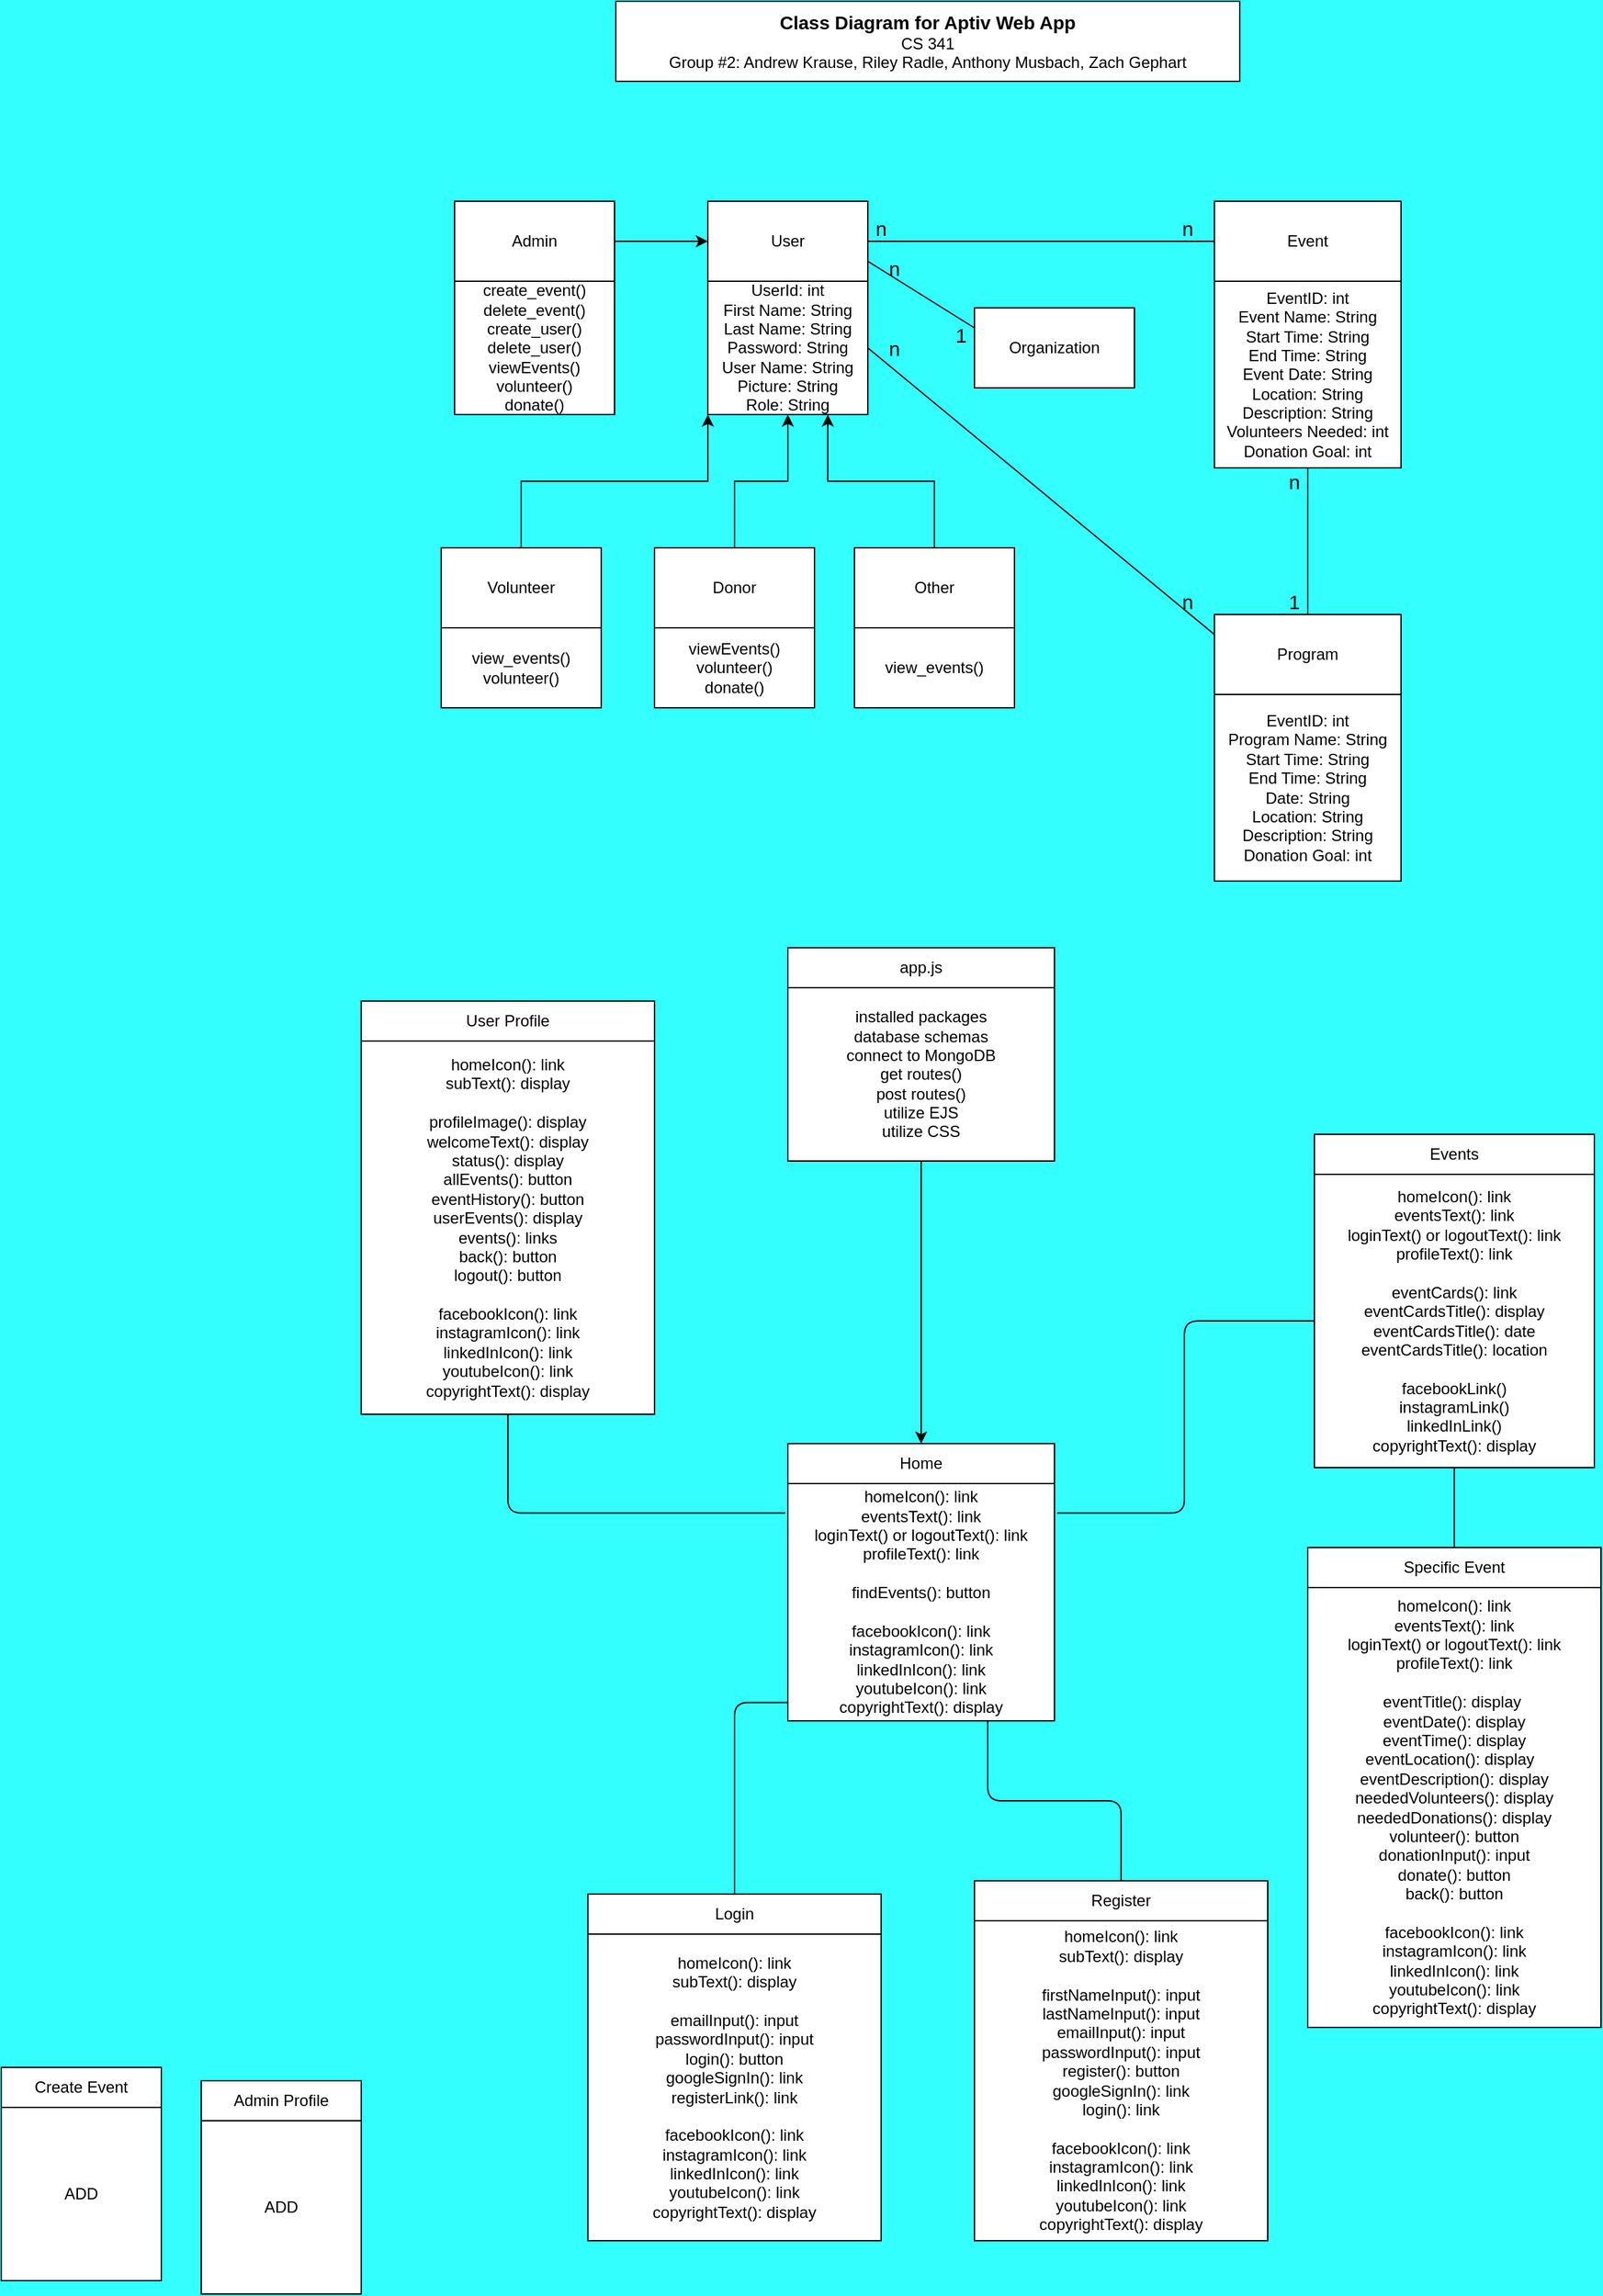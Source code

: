<mxfile version="15.6.2" type="github">
  <diagram id="sUT08qioEKnFUg04Lj_r" name="Page-1">
    <mxGraphModel dx="2242" dy="1028" grid="1" gridSize="10" guides="1" tooltips="1" connect="1" arrows="1" fold="1" page="1" pageScale="1" pageWidth="850" pageHeight="1100" background="#33FFFF" math="0" shadow="0">
      <root>
        <mxCell id="0" />
        <mxCell id="1" parent="0" />
        <mxCell id="2" value="User" style="rounded=0;whiteSpace=wrap;html=1;" parent="1" vertex="1">
          <mxGeometry x="260" y="180" width="120" height="60" as="geometry" />
        </mxCell>
        <mxCell id="3" value="UserId: int&lt;br&gt;First Name: String&lt;br&gt;Last Name: String&lt;br&gt;Password: String&lt;br&gt;User Name: String&lt;br&gt;Picture: String&lt;br&gt;Role: String" style="rounded=0;whiteSpace=wrap;html=1;" parent="1" vertex="1">
          <mxGeometry x="260" y="240" width="120" height="100" as="geometry" />
        </mxCell>
        <mxCell id="10" style="edgeStyle=orthogonalEdgeStyle;rounded=0;orthogonalLoop=1;jettySize=auto;html=1;exitX=0.5;exitY=0;exitDx=0;exitDy=0;entryX=0;entryY=1;entryDx=0;entryDy=0;" parent="1" source="4" target="3" edge="1">
          <mxGeometry relative="1" as="geometry" />
        </mxCell>
        <mxCell id="4" value="Volunteer" style="rounded=0;whiteSpace=wrap;html=1;" parent="1" vertex="1">
          <mxGeometry x="60" y="440" width="120" height="60" as="geometry" />
        </mxCell>
        <mxCell id="11" style="edgeStyle=orthogonalEdgeStyle;rounded=0;orthogonalLoop=1;jettySize=auto;html=1;exitX=0.5;exitY=0;exitDx=0;exitDy=0;entryX=0.5;entryY=1;entryDx=0;entryDy=0;" parent="1" source="5" target="3" edge="1">
          <mxGeometry relative="1" as="geometry">
            <mxPoint x="190" y="360" as="targetPoint" />
          </mxGeometry>
        </mxCell>
        <mxCell id="5" value="Donor" style="rounded=0;whiteSpace=wrap;html=1;" parent="1" vertex="1">
          <mxGeometry x="220" y="440" width="120" height="60" as="geometry" />
        </mxCell>
        <mxCell id="12" style="edgeStyle=orthogonalEdgeStyle;rounded=0;orthogonalLoop=1;jettySize=auto;html=1;exitX=0.5;exitY=0;exitDx=0;exitDy=0;entryX=0.75;entryY=1;entryDx=0;entryDy=0;" parent="1" source="6" target="3" edge="1">
          <mxGeometry relative="1" as="geometry" />
        </mxCell>
        <mxCell id="6" value="Other" style="rounded=0;whiteSpace=wrap;html=1;" parent="1" vertex="1">
          <mxGeometry x="370" y="440" width="120" height="60" as="geometry" />
        </mxCell>
        <mxCell id="7" value="view_events()" style="rounded=0;whiteSpace=wrap;html=1;" parent="1" vertex="1">
          <mxGeometry x="370" y="500" width="120" height="60" as="geometry" />
        </mxCell>
        <mxCell id="8" value="viewEvents()&lt;br&gt;volunteer()&lt;br&gt;donate()" style="rounded=0;whiteSpace=wrap;html=1;" parent="1" vertex="1">
          <mxGeometry x="220" y="500" width="120" height="60" as="geometry" />
        </mxCell>
        <mxCell id="9" value="view_events()&lt;br&gt;volunteer()" style="rounded=0;whiteSpace=wrap;html=1;" parent="1" vertex="1">
          <mxGeometry x="60" y="500" width="120" height="60" as="geometry" />
        </mxCell>
        <mxCell id="15" style="edgeStyle=orthogonalEdgeStyle;rounded=0;orthogonalLoop=1;jettySize=auto;html=1;exitX=1;exitY=0.5;exitDx=0;exitDy=0;entryX=0;entryY=0.5;entryDx=0;entryDy=0;" parent="1" source="13" target="2" edge="1">
          <mxGeometry relative="1" as="geometry" />
        </mxCell>
        <mxCell id="13" value="Admin" style="rounded=0;whiteSpace=wrap;html=1;" parent="1" vertex="1">
          <mxGeometry x="70" y="180" width="120" height="60" as="geometry" />
        </mxCell>
        <mxCell id="14" value="create_event()&lt;br&gt;delete_event()&lt;br&gt;create_user()&lt;br&gt;delete_user()&lt;br&gt;viewEvents()&lt;br&gt;volunteer()&lt;br&gt;donate()" style="rounded=0;whiteSpace=wrap;html=1;" parent="1" vertex="1">
          <mxGeometry x="70" y="240" width="120" height="100" as="geometry" />
        </mxCell>
        <mxCell id="16" value="Event" style="rounded=0;whiteSpace=wrap;html=1;" parent="1" vertex="1">
          <mxGeometry x="640" y="180" width="140" height="60" as="geometry" />
        </mxCell>
        <mxCell id="17" value="Program" style="rounded=0;whiteSpace=wrap;html=1;" parent="1" vertex="1">
          <mxGeometry x="640" y="490" width="140" height="60" as="geometry" />
        </mxCell>
        <mxCell id="18" value="Organization" style="rounded=0;whiteSpace=wrap;html=1;" parent="1" vertex="1">
          <mxGeometry x="460" y="260" width="120" height="60" as="geometry" />
        </mxCell>
        <mxCell id="19" value="EventID: int&lt;br&gt;Event Name: String&lt;br&gt;Start Time: String&lt;br&gt;End Time: String&lt;br&gt;Event Date: String&lt;br&gt;Location: String&lt;br&gt;Description: String&lt;br&gt;Volunteers Needed: int&lt;br&gt;Donation Goal: int" style="rounded=0;whiteSpace=wrap;html=1;" parent="1" vertex="1">
          <mxGeometry x="640" y="240" width="140" height="140" as="geometry" />
        </mxCell>
        <mxCell id="20" value="" style="endArrow=none;html=1;exitX=1;exitY=0.5;exitDx=0;exitDy=0;entryX=0;entryY=0.5;entryDx=0;entryDy=0;" parent="1" source="2" target="16" edge="1">
          <mxGeometry width="50" height="50" relative="1" as="geometry">
            <mxPoint x="400" y="235" as="sourcePoint" />
            <mxPoint x="450" y="185" as="targetPoint" />
          </mxGeometry>
        </mxCell>
        <mxCell id="21" value="EventID: int&lt;br&gt;Program Name: String&lt;br&gt;Start Time: String&lt;br&gt;End Time: String&lt;br&gt;Date: String&lt;br&gt;Location: String&lt;br&gt;Description: String&lt;br&gt;Donation Goal: int" style="rounded=0;whiteSpace=wrap;html=1;" parent="1" vertex="1">
          <mxGeometry x="640" y="550" width="140" height="140" as="geometry" />
        </mxCell>
        <mxCell id="22" value="" style="endArrow=none;html=1;entryX=0;entryY=0.25;entryDx=0;entryDy=0;exitX=1;exitY=0.5;exitDx=0;exitDy=0;" parent="1" source="3" target="17" edge="1">
          <mxGeometry width="50" height="50" relative="1" as="geometry">
            <mxPoint x="450" y="380" as="sourcePoint" />
            <mxPoint x="500" y="330" as="targetPoint" />
          </mxGeometry>
        </mxCell>
        <mxCell id="23" value="" style="endArrow=none;html=1;entryX=0.5;entryY=1;entryDx=0;entryDy=0;exitX=0.5;exitY=0;exitDx=0;exitDy=0;" parent="1" source="17" target="19" edge="1">
          <mxGeometry width="50" height="50" relative="1" as="geometry">
            <mxPoint x="450" y="380" as="sourcePoint" />
            <mxPoint x="500" y="330" as="targetPoint" />
          </mxGeometry>
        </mxCell>
        <mxCell id="24" value="&lt;font style=&quot;font-size: 15px&quot;&gt;n&lt;/font&gt;" style="text;html=1;strokeColor=none;fillColor=none;align=center;verticalAlign=middle;whiteSpace=wrap;rounded=0;" parent="1" vertex="1">
          <mxGeometry x="600" y="470" width="40" height="20" as="geometry" />
        </mxCell>
        <mxCell id="25" value="&lt;span style=&quot;font-size: 15px&quot;&gt;1&lt;/span&gt;" style="text;html=1;strokeColor=none;fillColor=none;align=center;verticalAlign=middle;whiteSpace=wrap;rounded=0;" parent="1" vertex="1">
          <mxGeometry x="680" y="470" width="40" height="20" as="geometry" />
        </mxCell>
        <mxCell id="28" value="&lt;font style=&quot;font-size: 15px&quot;&gt;n&lt;/font&gt;" style="text;html=1;strokeColor=none;fillColor=none;align=center;verticalAlign=middle;whiteSpace=wrap;rounded=0;" parent="1" vertex="1">
          <mxGeometry x="680" y="380" width="40" height="20" as="geometry" />
        </mxCell>
        <mxCell id="29" value="&lt;font style=&quot;font-size: 15px&quot;&gt;n&lt;/font&gt;" style="text;html=1;strokeColor=none;fillColor=none;align=center;verticalAlign=middle;whiteSpace=wrap;rounded=0;" parent="1" vertex="1">
          <mxGeometry x="600" y="190" width="40" height="20" as="geometry" />
        </mxCell>
        <mxCell id="30" value="&lt;font style=&quot;font-size: 15px&quot;&gt;n&lt;/font&gt;" style="text;html=1;strokeColor=none;fillColor=none;align=center;verticalAlign=middle;whiteSpace=wrap;rounded=0;" parent="1" vertex="1">
          <mxGeometry x="380" y="280" width="40" height="20" as="geometry" />
        </mxCell>
        <mxCell id="31" value="&lt;font style=&quot;font-size: 15px&quot;&gt;n&lt;/font&gt;" style="text;html=1;strokeColor=none;fillColor=none;align=center;verticalAlign=middle;whiteSpace=wrap;rounded=0;" parent="1" vertex="1">
          <mxGeometry x="370" y="190" width="40" height="20" as="geometry" />
        </mxCell>
        <mxCell id="34" value="" style="endArrow=none;html=1;exitX=1;exitY=0.75;exitDx=0;exitDy=0;entryX=0;entryY=0.25;entryDx=0;entryDy=0;" parent="1" source="2" target="18" edge="1">
          <mxGeometry width="50" height="50" relative="1" as="geometry">
            <mxPoint x="390" y="260" as="sourcePoint" />
            <mxPoint x="440" y="210" as="targetPoint" />
          </mxGeometry>
        </mxCell>
        <mxCell id="35" value="&lt;font style=&quot;font-size: 15px&quot;&gt;n&lt;/font&gt;" style="text;html=1;strokeColor=none;fillColor=none;align=center;verticalAlign=middle;whiteSpace=wrap;rounded=0;" parent="1" vertex="1">
          <mxGeometry x="380" y="220" width="40" height="20" as="geometry" />
        </mxCell>
        <mxCell id="36" value="&lt;span style=&quot;font-size: 15px&quot;&gt;1&lt;/span&gt;" style="text;html=1;strokeColor=none;fillColor=none;align=center;verticalAlign=middle;whiteSpace=wrap;rounded=0;" parent="1" vertex="1">
          <mxGeometry x="430" y="270" width="40" height="20" as="geometry" />
        </mxCell>
        <mxCell id="qMAaSZyBrxotYyfBj_Sa-47" style="edgeStyle=orthogonalEdgeStyle;rounded=0;orthogonalLoop=1;jettySize=auto;html=1;" edge="1" parent="1" source="qMAaSZyBrxotYyfBj_Sa-42" target="qMAaSZyBrxotYyfBj_Sa-43">
          <mxGeometry relative="1" as="geometry" />
        </mxCell>
        <mxCell id="qMAaSZyBrxotYyfBj_Sa-42" value="Home" style="rounded=0;whiteSpace=wrap;html=1;" vertex="1" parent="1">
          <mxGeometry x="320" y="1112" width="200" height="30" as="geometry" />
        </mxCell>
        <mxCell id="qMAaSZyBrxotYyfBj_Sa-43" value="homeIcon(): link&lt;br&gt;eventsText(): link&lt;br&gt;loginText() or logoutText(): link&lt;br&gt;profileText(): link&lt;br&gt;&lt;br&gt;findEvents(): button&lt;br&gt;&lt;br&gt;facebookIcon(): link&lt;br&gt;instagramIcon(): link&lt;br&gt;linkedInIcon(): link&lt;br&gt;youtubeIcon(): link&lt;br&gt;copyrightText(): display" style="rounded=0;whiteSpace=wrap;html=1;" vertex="1" parent="1">
          <mxGeometry x="320" y="1142" width="200" height="178" as="geometry" />
        </mxCell>
        <mxCell id="qMAaSZyBrxotYyfBj_Sa-45" value="Events" style="rounded=0;whiteSpace=wrap;html=1;" vertex="1" parent="1">
          <mxGeometry x="715" y="880" width="210" height="30" as="geometry" />
        </mxCell>
        <mxCell id="qMAaSZyBrxotYyfBj_Sa-46" value="homeIcon(): link&lt;br&gt;eventsText(): link&lt;br&gt;loginText() or logoutText(): link&lt;br&gt;profileText(): link&lt;br&gt;&lt;br&gt;eventCards(): link&lt;br&gt;eventCardsTitle(): display&lt;br&gt;eventCardsTitle(): date&lt;br&gt;eventCardsTitle(): location&lt;br&gt;&lt;br&gt;facebookLink()&lt;br&gt;instagramLink()&lt;br&gt;linkedInLink()&lt;br&gt;copyrightText(): display" style="rounded=0;whiteSpace=wrap;html=1;" vertex="1" parent="1">
          <mxGeometry x="715" y="910" width="210" height="220" as="geometry" />
        </mxCell>
        <mxCell id="qMAaSZyBrxotYyfBj_Sa-50" value="&lt;font style=&quot;font-size: 14px&quot;&gt;&lt;b&gt;Class Diagram for Aptiv Web App&lt;/b&gt;&lt;/font&gt;&lt;br&gt;CS 341&lt;br&gt;Group #2: Andrew Krause, Riley Radle, Anthony Musbach, Zach Gephart" style="rounded=0;whiteSpace=wrap;html=1;" vertex="1" parent="1">
          <mxGeometry x="191" y="30" width="468" height="60" as="geometry" />
        </mxCell>
        <mxCell id="qMAaSZyBrxotYyfBj_Sa-52" value="Admin Profile" style="rounded=0;whiteSpace=wrap;html=1;" vertex="1" parent="1">
          <mxGeometry x="-120" y="1590" width="120" height="30" as="geometry" />
        </mxCell>
        <mxCell id="qMAaSZyBrxotYyfBj_Sa-53" value="ADD" style="rounded=0;whiteSpace=wrap;html=1;" vertex="1" parent="1">
          <mxGeometry x="-120" y="1620" width="120" height="130" as="geometry" />
        </mxCell>
        <mxCell id="qMAaSZyBrxotYyfBj_Sa-56" value="Specific Event" style="rounded=0;whiteSpace=wrap;html=1;fontStyle=0" vertex="1" parent="1">
          <mxGeometry x="710" y="1190" width="220" height="30" as="geometry" />
        </mxCell>
        <mxCell id="qMAaSZyBrxotYyfBj_Sa-57" value="homeIcon(): link&lt;br&gt;eventsText(): link&lt;br&gt;loginText() or logoutText(): link&lt;br&gt;profileText(): link&lt;br&gt;&lt;br&gt;eventTitle(): display&amp;nbsp;&lt;br&gt;eventDate(): display&lt;br&gt;eventTime(): display&lt;br&gt;eventLocation(): display&amp;nbsp;&amp;nbsp;&lt;br&gt;eventDescription(): display&lt;br&gt;neededVolunteers(): display&lt;br&gt;neededDonations(): display&lt;br&gt;volunteer(): button&lt;br&gt;donationInput(): input&lt;br&gt;donate(): button&lt;br&gt;back(): button&lt;br&gt;&lt;br&gt;facebookIcon(): link&lt;br&gt;instagramIcon(): link&lt;br&gt;linkedInIcon(): link&lt;br&gt;youtubeIcon(): link&lt;br&gt;copyrightText(): display" style="rounded=0;whiteSpace=wrap;html=1;fontStyle=0" vertex="1" parent="1">
          <mxGeometry x="710" y="1220" width="220" height="330" as="geometry" />
        </mxCell>
        <mxCell id="qMAaSZyBrxotYyfBj_Sa-64" style="edgeStyle=orthogonalEdgeStyle;rounded=0;orthogonalLoop=1;jettySize=auto;html=1;exitX=1;exitY=0.75;exitDx=0;exitDy=0;entryX=0.917;entryY=-0.053;entryDx=0;entryDy=0;entryPerimeter=0;" edge="1" parent="1" source="qMAaSZyBrxotYyfBj_Sa-62" target="qMAaSZyBrxotYyfBj_Sa-63">
          <mxGeometry relative="1" as="geometry" />
        </mxCell>
        <mxCell id="qMAaSZyBrxotYyfBj_Sa-62" value="Create Event" style="rounded=0;whiteSpace=wrap;html=1;" vertex="1" parent="1">
          <mxGeometry x="-270" y="1580" width="120" height="30" as="geometry" />
        </mxCell>
        <mxCell id="qMAaSZyBrxotYyfBj_Sa-63" value="ADD" style="rounded=0;whiteSpace=wrap;html=1;" vertex="1" parent="1">
          <mxGeometry x="-270" y="1610" width="120" height="130" as="geometry" />
        </mxCell>
        <mxCell id="qMAaSZyBrxotYyfBj_Sa-70" value="" style="endArrow=none;html=1;rounded=1;entryX=0.5;entryY=1;entryDx=0;entryDy=0;exitX=0.5;exitY=0;exitDx=0;exitDy=0;" edge="1" parent="1" source="qMAaSZyBrxotYyfBj_Sa-56" target="qMAaSZyBrxotYyfBj_Sa-46">
          <mxGeometry width="50" height="50" relative="1" as="geometry">
            <mxPoint x="820" y="1200" as="sourcePoint" />
            <mxPoint x="790" y="1170" as="targetPoint" />
          </mxGeometry>
        </mxCell>
        <mxCell id="qMAaSZyBrxotYyfBj_Sa-72" value="app.js" style="rounded=0;whiteSpace=wrap;html=1;" vertex="1" parent="1">
          <mxGeometry x="320" y="740" width="200" height="30" as="geometry" />
        </mxCell>
        <mxCell id="qMAaSZyBrxotYyfBj_Sa-73" value="installed packages&lt;br&gt;database schemas&lt;br&gt;connect to MongoDB&lt;br&gt;get routes()&lt;br&gt;post routes()&lt;br&gt;utilize EJS&lt;br&gt;utilize CSS" style="rounded=0;whiteSpace=wrap;html=1;" vertex="1" parent="1">
          <mxGeometry x="320" y="770" width="200" height="130" as="geometry" />
        </mxCell>
        <mxCell id="qMAaSZyBrxotYyfBj_Sa-74" value="" style="endArrow=classic;html=1;rounded=1;exitX=0.5;exitY=1;exitDx=0;exitDy=0;" edge="1" parent="1" source="qMAaSZyBrxotYyfBj_Sa-73" target="qMAaSZyBrxotYyfBj_Sa-42">
          <mxGeometry width="50" height="50" relative="1" as="geometry">
            <mxPoint x="380" y="930" as="sourcePoint" />
            <mxPoint x="419" y="1110" as="targetPoint" />
          </mxGeometry>
        </mxCell>
        <mxCell id="qMAaSZyBrxotYyfBj_Sa-75" value="Login" style="rounded=0;whiteSpace=wrap;html=1;" vertex="1" parent="1">
          <mxGeometry x="170" y="1450" width="220" height="30" as="geometry" />
        </mxCell>
        <mxCell id="qMAaSZyBrxotYyfBj_Sa-76" value="homeIcon(): link&lt;br&gt;subText(): display&lt;br&gt;&lt;br&gt;emailInput(): input&lt;br&gt;passwordInput(): input&lt;br&gt;login(): button&lt;br&gt;googleSignIn(): link&lt;br&gt;registerLink(): link&lt;br&gt;&lt;br&gt;facebookIcon(): link&lt;br&gt;instagramIcon(): link&lt;br&gt;linkedInIcon(): link&lt;br&gt;youtubeIcon(): link&lt;br&gt;copyrightText(): display" style="rounded=0;whiteSpace=wrap;html=1;" vertex="1" parent="1">
          <mxGeometry x="170" y="1480" width="220" height="230" as="geometry" />
        </mxCell>
        <mxCell id="qMAaSZyBrxotYyfBj_Sa-77" value="Register" style="rounded=0;whiteSpace=wrap;html=1;" vertex="1" parent="1">
          <mxGeometry x="460" y="1440" width="220" height="30" as="geometry" />
        </mxCell>
        <mxCell id="qMAaSZyBrxotYyfBj_Sa-78" value="homeIcon(): link&lt;br&gt;subText(): display&lt;br&gt;&lt;br&gt;firstNameInput(): input&lt;br&gt;lastNameInput(): input&lt;br&gt;emailInput(): input&lt;br&gt;passwordInput(): input&lt;br&gt;register(): button&lt;br&gt;googleSignIn(): link&lt;br&gt;login(): link&lt;br&gt;&lt;br&gt;facebookIcon(): link&lt;br&gt;instagramIcon(): link&lt;br&gt;linkedInIcon(): link&lt;br&gt;youtubeIcon(): link&lt;br&gt;copyrightText(): display" style="rounded=0;whiteSpace=wrap;html=1;" vertex="1" parent="1">
          <mxGeometry x="460" y="1470" width="220" height="240" as="geometry" />
        </mxCell>
        <mxCell id="qMAaSZyBrxotYyfBj_Sa-79" value="" style="endArrow=none;html=1;rounded=1;entryX=0;entryY=0.5;entryDx=0;entryDy=0;edgeStyle=orthogonalEdgeStyle;exitX=1.01;exitY=0.124;exitDx=0;exitDy=0;exitPerimeter=0;" edge="1" parent="1" source="qMAaSZyBrxotYyfBj_Sa-43" target="qMAaSZyBrxotYyfBj_Sa-46">
          <mxGeometry width="50" height="50" relative="1" as="geometry">
            <mxPoint x="530" y="1020" as="sourcePoint" />
            <mxPoint x="640" y="990" as="targetPoint" />
          </mxGeometry>
        </mxCell>
        <mxCell id="qMAaSZyBrxotYyfBj_Sa-80" value="" style="endArrow=none;html=1;rounded=1;entryX=0.5;entryY=0;entryDx=0;entryDy=0;edgeStyle=orthogonalEdgeStyle;exitX=0.75;exitY=1;exitDx=0;exitDy=0;" edge="1" parent="1" source="qMAaSZyBrxotYyfBj_Sa-43" target="qMAaSZyBrxotYyfBj_Sa-77">
          <mxGeometry width="50" height="50" relative="1" as="geometry">
            <mxPoint x="160" y="1589.872" as="sourcePoint" />
            <mxPoint x="353" y="1435.8" as="targetPoint" />
          </mxGeometry>
        </mxCell>
        <mxCell id="qMAaSZyBrxotYyfBj_Sa-81" value="" style="endArrow=none;html=1;rounded=1;edgeStyle=orthogonalEdgeStyle;exitX=0;exitY=0.923;exitDx=0;exitDy=0;exitPerimeter=0;entryX=0.5;entryY=0;entryDx=0;entryDy=0;" edge="1" parent="1" source="qMAaSZyBrxotYyfBj_Sa-43" target="qMAaSZyBrxotYyfBj_Sa-75">
          <mxGeometry width="50" height="50" relative="1" as="geometry">
            <mxPoint x="180" y="1330" as="sourcePoint" />
            <mxPoint x="280" y="1610" as="targetPoint" />
          </mxGeometry>
        </mxCell>
        <mxCell id="qMAaSZyBrxotYyfBj_Sa-82" value="User Profile" style="rounded=0;whiteSpace=wrap;html=1;" vertex="1" parent="1">
          <mxGeometry y="780" width="220" height="30" as="geometry" />
        </mxCell>
        <mxCell id="qMAaSZyBrxotYyfBj_Sa-83" value="homeIcon(): link&lt;br&gt;subText(): display&lt;br&gt;&lt;br&gt;profileImage(): display&lt;br&gt;welcomeText(): display&lt;br&gt;status(): display&lt;br&gt;allEvents(): button&lt;br&gt;eventHistory(): button&lt;br&gt;userEvents(): display&lt;br&gt;events(): links&lt;br&gt;back(): button&lt;br&gt;logout(): button&lt;br&gt;&lt;br&gt;facebookIcon(): link&lt;br&gt;instagramIcon(): link&lt;br&gt;linkedInIcon(): link&lt;br&gt;youtubeIcon(): link&lt;br&gt;copyrightText(): display" style="rounded=0;whiteSpace=wrap;html=1;" vertex="1" parent="1">
          <mxGeometry y="810" width="220" height="280" as="geometry" />
        </mxCell>
        <mxCell id="qMAaSZyBrxotYyfBj_Sa-84" value="" style="endArrow=none;html=1;rounded=1;edgeStyle=orthogonalEdgeStyle;exitX=-0.01;exitY=0.124;exitDx=0;exitDy=0;exitPerimeter=0;entryX=0.5;entryY=1;entryDx=0;entryDy=0;" edge="1" parent="1" source="qMAaSZyBrxotYyfBj_Sa-43" target="qMAaSZyBrxotYyfBj_Sa-83">
          <mxGeometry width="50" height="50" relative="1" as="geometry">
            <mxPoint x="60" y="1190.004" as="sourcePoint" />
            <mxPoint x="20" y="1333.71" as="targetPoint" />
          </mxGeometry>
        </mxCell>
      </root>
    </mxGraphModel>
  </diagram>
</mxfile>
